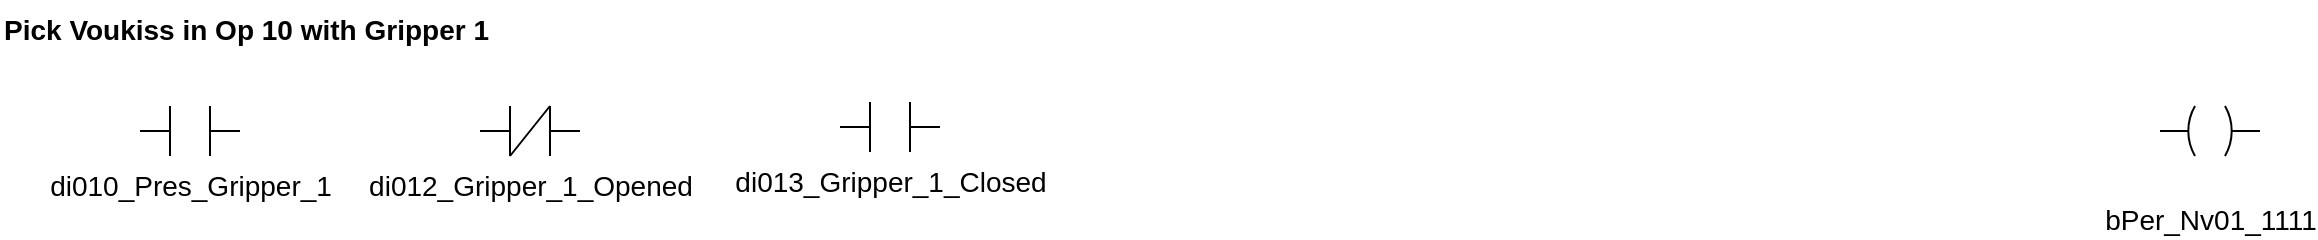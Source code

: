 <mxfile version="20.7.4" type="device"><diagram id="4HMSQom9wyiTuamqigCM" name="Page-1"><mxGraphModel dx="1050" dy="621" grid="1" gridSize="10" guides="1" tooltips="1" connect="1" arrows="1" fold="1" page="1" pageScale="1" pageWidth="1169" pageHeight="827" math="0" shadow="0"><root><mxCell id="0"/><mxCell id="1" parent="0"/><mxCell id="rZ0cR3qtqWl7q_tnzlcr-1" value="Pick Voukiss in Op 10 with Gripper 1" style="text;whiteSpace=wrap;html=1;fontStyle=1;fontSize=14;" parent="1" vertex="1"><mxGeometry width="320" height="40" as="geometry"/></mxCell><mxCell id="rZ0cR3qtqWl7q_tnzlcr-5" value="&lt;br/&gt;bPer_Nv01_1111" style="pointerEvents=1;verticalLabelPosition=bottom;shadow=0;dashed=0;align=center;html=1;verticalAlign=top;shape=mxgraph.electrical.plc_ladder.output_1;fontSize=14;" parent="1" vertex="1"><mxGeometry x="1080" y="53" width="50" height="25" as="geometry"/></mxCell><mxCell id="rZ0cR3qtqWl7q_tnzlcr-6" value="di010_Pres_Gripper_1" style="pointerEvents=1;verticalLabelPosition=bottom;shadow=0;dashed=0;align=center;html=1;verticalAlign=top;shape=mxgraph.electrical.plc_ladder.contact;fontSize=14;" parent="1" vertex="1"><mxGeometry x="70" y="53" width="50" height="25" as="geometry"/></mxCell><mxCell id="rZ0cR3qtqWl7q_tnzlcr-7" value="di013_Gripper_1_Closed" style="pointerEvents=1;verticalLabelPosition=bottom;shadow=0;dashed=0;align=center;html=1;verticalAlign=top;shape=mxgraph.electrical.plc_ladder.contact;fontSize=14;" parent="1" vertex="1"><mxGeometry x="420" y="51" width="50" height="25" as="geometry"/></mxCell><mxCell id="rZ0cR3qtqWl7q_tnzlcr-8" value="di012_Gripper_1_Opened" style="pointerEvents=1;verticalLabelPosition=bottom;shadow=0;dashed=0;align=center;html=1;verticalAlign=top;shape=mxgraph.electrical.plc_ladder.not_contact;fontSize=14;" parent="1" vertex="1"><mxGeometry x="240" y="53" width="50" height="25" as="geometry"/></mxCell></root></mxGraphModel></diagram></mxfile>